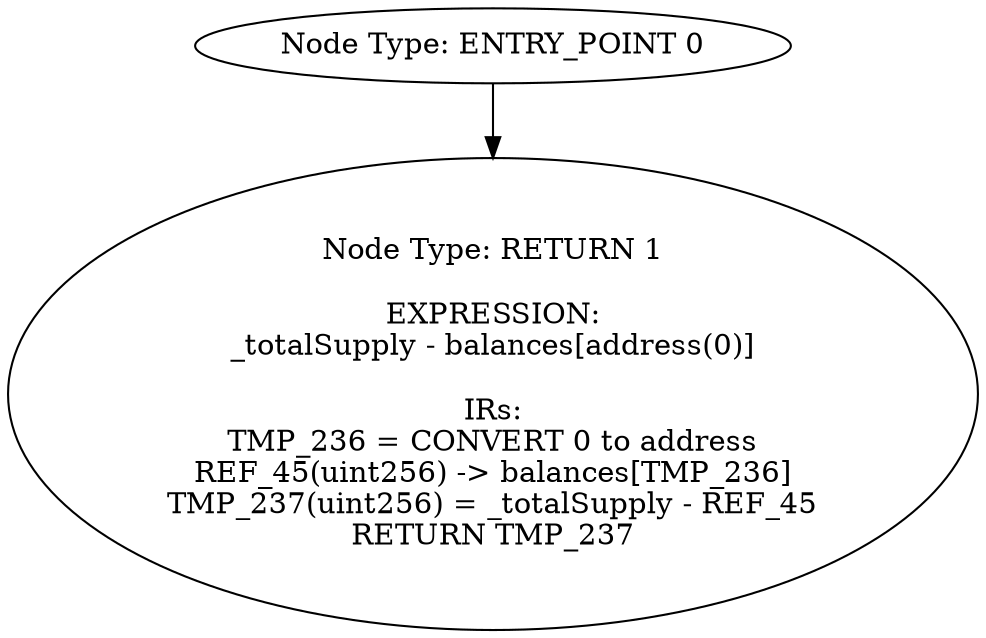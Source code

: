 digraph{
0[label="Node Type: ENTRY_POINT 0
"];
0->1;
1[label="Node Type: RETURN 1

EXPRESSION:
_totalSupply - balances[address(0)]

IRs:
TMP_236 = CONVERT 0 to address
REF_45(uint256) -> balances[TMP_236]
TMP_237(uint256) = _totalSupply - REF_45
RETURN TMP_237"];
}
